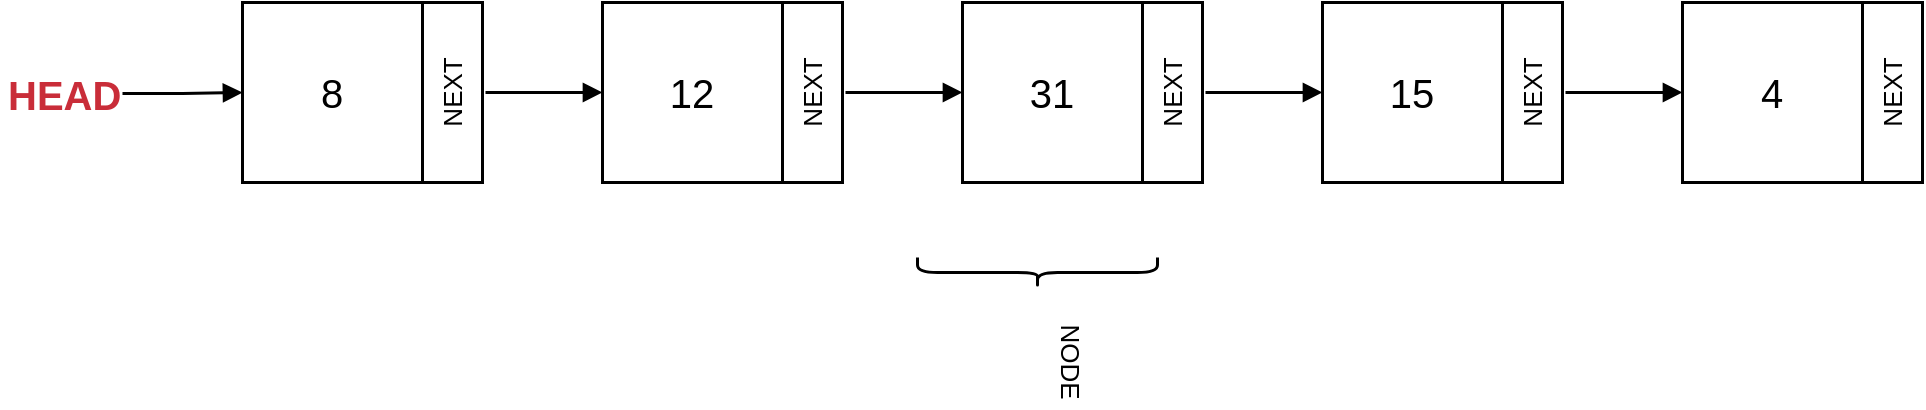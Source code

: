 <?xml version="1.0" encoding="UTF-8"?><mxfile type="Lucidchart-Import" version="17.1.4"><diagram name="Page 1" id="0"><mxGraphModel page="1" pageWidth="1020" pageHeight="1320" grid="1" gridSize="15"><root><mxCell id="0"/><mxCell id="1" parent="0"/><UserObject label="8" lucidchartObjectId="87jIpDc4QQPj" id="2"><mxCell style="html=1;overflow=block;blockSpacing=1;whiteSpace=wrap;fontSize=20;fontColor=default;spacing=3.8;strokeOpacity=100;strokeWidth=1.5;" vertex="1" parent="1"><mxGeometry x="165" y="195" width="90" height="90" as="geometry"/></mxCell></UserObject><mxCell id="3" style="html=1;overflow=block;blockSpacing=1;whiteSpace=wrap;fontSize=13;fontColor=default;spacing=3.8;strokeOpacity=100;strokeWidth=1.5;" vertex="1" parent="1"><mxGeometry x="255" y="195" width="30" height="90" as="geometry"/></mxCell><UserObject label="NEXT" lucidchartObjectId="b8jIca_Rjnn7" id="4"><mxCell style="html=1;overflow=block;blockSpacing=1;whiteSpace=wrap;fontSize=13;fontColor=default;spacing=3.8;strokeOpacity=100;strokeWidth=1.5;fillColor=none;strokeColor=none;rotation=-90;" vertex="1" parent="3"><mxGeometry x="-1" y="0.333" width="90" height="30" relative="1" as="geometry"/></mxCell></UserObject><UserObject label="12" lucidchartObjectId="KMkIn0glxaSW" id="5"><mxCell style="html=1;overflow=block;blockSpacing=1;whiteSpace=wrap;fontSize=20;fontColor=default;spacing=3.8;strokeOpacity=100;strokeWidth=1.5;" vertex="1" parent="1"><mxGeometry x="345" y="195" width="90" height="90" as="geometry"/></mxCell></UserObject><mxCell id="6" style="html=1;overflow=block;blockSpacing=1;whiteSpace=wrap;fontSize=13;fontColor=default;spacing=3.8;strokeOpacity=100;strokeWidth=1.5;" vertex="1" parent="1"><mxGeometry x="435" y="195" width="30" height="90" as="geometry"/></mxCell><UserObject label="NEXT" lucidchartObjectId="KMkIVn9KjEGU" id="7"><mxCell style="html=1;overflow=block;blockSpacing=1;whiteSpace=wrap;fontSize=13;fontColor=default;spacing=3.8;strokeOpacity=100;strokeWidth=1.5;fillColor=none;strokeColor=none;rotation=-90;" vertex="1" parent="6"><mxGeometry x="-1" y="0.333" width="90" height="30" relative="1" as="geometry"/></mxCell></UserObject><UserObject label="31" lucidchartObjectId="MMkIKO0RVE96" id="8"><mxCell style="html=1;overflow=block;blockSpacing=1;whiteSpace=wrap;fontSize=20;fontColor=default;spacing=3.8;strokeOpacity=100;strokeWidth=1.5;" vertex="1" parent="1"><mxGeometry x="525" y="195" width="90" height="90" as="geometry"/></mxCell></UserObject><mxCell id="9" style="html=1;overflow=block;blockSpacing=1;whiteSpace=wrap;fontSize=13;fontColor=default;spacing=3.8;strokeOpacity=100;strokeWidth=1.5;" vertex="1" parent="1"><mxGeometry x="615" y="195" width="30" height="90" as="geometry"/></mxCell><UserObject label="NEXT" lucidchartObjectId="MMkIYD3FZGPi" id="10"><mxCell style="html=1;overflow=block;blockSpacing=1;whiteSpace=wrap;fontSize=13;fontColor=default;spacing=3.8;strokeOpacity=100;strokeWidth=1.5;fillColor=none;strokeColor=none;rotation=-90;" vertex="1" parent="9"><mxGeometry x="-1" y="0.333" width="90" height="30" relative="1" as="geometry"/></mxCell></UserObject><UserObject label="15" lucidchartObjectId="UMkIHUR6ySSA" id="11"><mxCell style="html=1;overflow=block;blockSpacing=1;whiteSpace=wrap;fontSize=20;fontColor=default;spacing=3.8;strokeOpacity=100;strokeWidth=1.5;" vertex="1" parent="1"><mxGeometry x="705" y="195" width="90" height="90" as="geometry"/></mxCell></UserObject><mxCell id="12" style="html=1;overflow=block;blockSpacing=1;whiteSpace=wrap;fontSize=13;fontColor=default;spacing=3.8;strokeOpacity=100;strokeWidth=1.5;" vertex="1" parent="1"><mxGeometry x="795" y="195" width="30" height="90" as="geometry"/></mxCell><UserObject label="NEXT" lucidchartObjectId="UMkIbARwJB-E" id="13"><mxCell style="html=1;overflow=block;blockSpacing=1;whiteSpace=wrap;fontSize=13;fontColor=default;spacing=3.8;strokeOpacity=100;strokeWidth=1.5;fillColor=none;strokeColor=none;rotation=-90;" vertex="1" parent="12"><mxGeometry x="-1" y="0.333" width="90" height="30" relative="1" as="geometry"/></mxCell></UserObject><UserObject label="4" lucidchartObjectId="UMkIpca7nsHb" id="14"><mxCell style="html=1;overflow=block;blockSpacing=1;whiteSpace=wrap;fontSize=20;fontColor=default;spacing=3.8;strokeOpacity=100;strokeWidth=1.5;" vertex="1" parent="1"><mxGeometry x="885" y="195" width="90" height="90" as="geometry"/></mxCell></UserObject><mxCell id="15" style="html=1;overflow=block;blockSpacing=1;whiteSpace=wrap;fontSize=13;fontColor=default;spacing=3.8;strokeOpacity=100;strokeWidth=1.5;" vertex="1" parent="1"><mxGeometry x="975" y="195" width="30" height="90" as="geometry"/></mxCell><UserObject label="NEXT" lucidchartObjectId="UMkIggsGwIHC" id="16"><mxCell style="html=1;overflow=block;blockSpacing=1;whiteSpace=wrap;fontSize=13;fontColor=default;spacing=3.8;strokeOpacity=100;strokeWidth=1.5;fillColor=none;strokeColor=none;rotation=-90;" vertex="1" parent="15"><mxGeometry x="-1" y="0.333" width="90" height="30" relative="1" as="geometry"/></mxCell></UserObject><UserObject label="" lucidchartObjectId="YNkITAbuECZo" id="17"><mxCell style="html=1;jettySize=18;whiteSpace=wrap;fontSize=13;strokeOpacity=100;strokeWidth=1.5;rounded=1;arcSize=0;edgeStyle=orthogonalEdgeStyle;startArrow=none;endArrow=block;endFill=1;exitX=1.05;exitY=0.5;exitPerimeter=0;entryX=0;entryY=0.5;entryPerimeter=0;" edge="1" parent="1" source="3" target="5"><mxGeometry width="100" height="100" relative="1" as="geometry"><Array as="points"/></mxGeometry></mxCell></UserObject><UserObject label="" lucidchartObjectId="0NkINjW-1KcS" id="18"><mxCell style="html=1;jettySize=18;whiteSpace=wrap;fontSize=13;strokeOpacity=100;strokeWidth=1.5;rounded=1;arcSize=0;edgeStyle=orthogonalEdgeStyle;startArrow=none;endArrow=block;endFill=1;exitX=1.05;exitY=0.5;exitPerimeter=0;entryX=0;entryY=0.5;entryPerimeter=0;" edge="1" parent="1" source="6" target="8"><mxGeometry width="100" height="100" relative="1" as="geometry"><Array as="points"/></mxGeometry></mxCell></UserObject><UserObject label="" lucidchartObjectId="3NkIcmFVSWzv" id="19"><mxCell style="html=1;jettySize=18;whiteSpace=wrap;fontSize=13;strokeOpacity=100;strokeWidth=1.5;rounded=1;arcSize=0;edgeStyle=orthogonalEdgeStyle;startArrow=none;endArrow=block;endFill=1;exitX=1.05;exitY=0.5;exitPerimeter=0;entryX=0;entryY=0.5;entryPerimeter=0;" edge="1" parent="1" source="9" target="11"><mxGeometry width="100" height="100" relative="1" as="geometry"><Array as="points"/></mxGeometry></mxCell></UserObject><UserObject label="" lucidchartObjectId="5NkIxOevHPtX" id="20"><mxCell style="html=1;jettySize=18;whiteSpace=wrap;fontSize=13;strokeOpacity=100;strokeWidth=1.5;rounded=1;arcSize=0;edgeStyle=orthogonalEdgeStyle;startArrow=none;endArrow=block;endFill=1;exitX=1.05;exitY=0.5;exitPerimeter=0;entryX=0;entryY=0.5;entryPerimeter=0;" edge="1" parent="1" source="12" target="14"><mxGeometry width="100" height="100" relative="1" as="geometry"><Array as="points"/></mxGeometry></mxCell></UserObject><UserObject label="HEAD" lucidchartObjectId="_NkISnPSQEmv" id="21"><mxCell style="html=1;overflow=block;blockSpacing=1;whiteSpace=wrap;fontSize=20;fontColor=#c92d39;fontStyle=1;spacing=3.8;strokeOpacity=0;fillOpacity=0;fillColor=#ffffff;strokeWidth=1.5;" vertex="1" parent="1"><mxGeometry x="45" y="218" width="60" height="45" as="geometry"/></mxCell></UserObject><UserObject label="" lucidchartObjectId="zOkIRes4ZEx-" id="22"><mxCell style="html=1;jettySize=18;whiteSpace=wrap;fontSize=13;strokeOpacity=100;strokeWidth=1.5;rounded=1;arcSize=0;edgeStyle=orthogonalEdgeStyle;startArrow=none;endArrow=block;endFill=1;exitX=1;exitY=0.5;exitPerimeter=0;entryX=0;entryY=0.5;entryPerimeter=0;" edge="1" parent="1" source="21" target="2"><mxGeometry width="100" height="100" relative="1" as="geometry"><Array as="points"/></mxGeometry></mxCell></UserObject><mxCell id="23" value="" style="strokeColor=none;fillColor=none;whiteSpace=wrap;fontSize=13;fontColor=default;align=center;spacing=3.8;strokeOpacity=100;rotation=90;strokeWidth=1.5;html=1;" vertex="1" parent="1"><mxGeometry x="555" y="270" width="60" height="120" as="geometry"/></mxCell><mxCell id="24" value="" style="shape=curlyBracket;rounded=1;flipH=1;whiteSpace=wrap;fontSize=13;fontColor=default;align=center;spacing=3.8;strokeOpacity=100;rotation=90;strokeWidth=1.5;" vertex="1" parent="23"><mxGeometry width="15" height="120" as="geometry"/></mxCell><mxCell id="25" value="NODE" style="strokeColor=none;fillColor=none;whiteSpace=wrap;fontSize=13;fontColor=default;align=center;spacing=3.8;strokeOpacity=100;rotation=90;strokeWidth=1.5;" vertex="1" parent="23"><mxGeometry x="2" y="45" width="45" height="120" as="geometry"/></mxCell></root></mxGraphModel></diagram></mxfile>